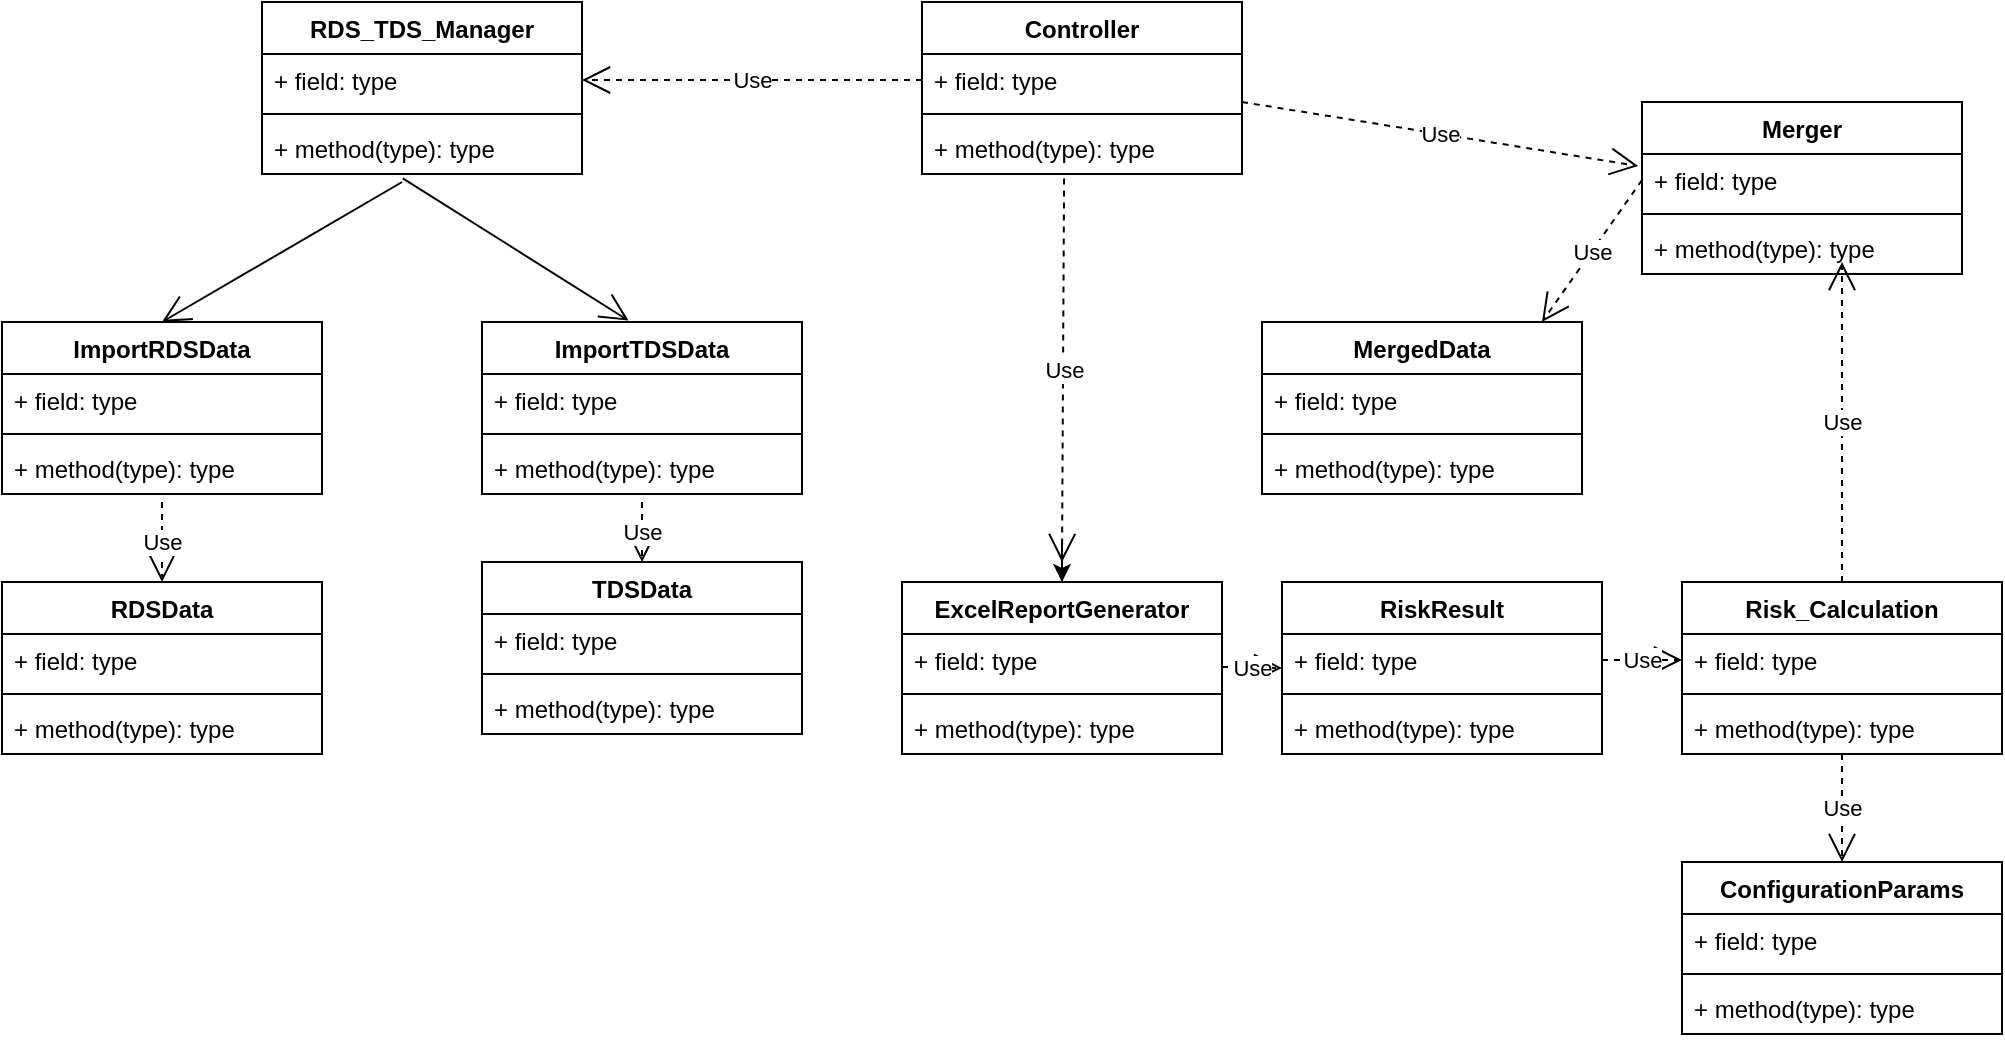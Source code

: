 <mxfile version="16.5.2" type="device"><diagram id="36BeahBDSC67148yv3j9" name="Page-1"><mxGraphModel dx="1209" dy="1771" grid="1" gridSize="10" guides="1" tooltips="1" connect="1" arrows="1" fold="1" page="1" pageScale="1" pageWidth="850" pageHeight="1100" math="0" shadow="0"><root><mxCell id="0"/><mxCell id="1" parent="0"/><mxCell id="O0RXScWEG7-Zun40EraZ-1" value="ImportRDSData" style="swimlane;fontStyle=1;align=center;verticalAlign=top;childLayout=stackLayout;horizontal=1;startSize=26;horizontalStack=0;resizeParent=1;resizeParentMax=0;resizeLast=0;collapsible=1;marginBottom=0;" vertex="1" parent="1"><mxGeometry x="60" y="50" width="160" height="86" as="geometry"/></mxCell><mxCell id="O0RXScWEG7-Zun40EraZ-2" value="+ field: type" style="text;strokeColor=none;fillColor=none;align=left;verticalAlign=top;spacingLeft=4;spacingRight=4;overflow=hidden;rotatable=0;points=[[0,0.5],[1,0.5]];portConstraint=eastwest;" vertex="1" parent="O0RXScWEG7-Zun40EraZ-1"><mxGeometry y="26" width="160" height="26" as="geometry"/></mxCell><mxCell id="O0RXScWEG7-Zun40EraZ-3" value="" style="line;strokeWidth=1;fillColor=none;align=left;verticalAlign=middle;spacingTop=-1;spacingLeft=3;spacingRight=3;rotatable=0;labelPosition=right;points=[];portConstraint=eastwest;" vertex="1" parent="O0RXScWEG7-Zun40EraZ-1"><mxGeometry y="52" width="160" height="8" as="geometry"/></mxCell><mxCell id="O0RXScWEG7-Zun40EraZ-4" value="+ method(type): type" style="text;strokeColor=none;fillColor=none;align=left;verticalAlign=top;spacingLeft=4;spacingRight=4;overflow=hidden;rotatable=0;points=[[0,0.5],[1,0.5]];portConstraint=eastwest;" vertex="1" parent="O0RXScWEG7-Zun40EraZ-1"><mxGeometry y="60" width="160" height="26" as="geometry"/></mxCell><mxCell id="O0RXScWEG7-Zun40EraZ-5" value="ImportTDSData" style="swimlane;fontStyle=1;align=center;verticalAlign=top;childLayout=stackLayout;horizontal=1;startSize=26;horizontalStack=0;resizeParent=1;resizeParentMax=0;resizeLast=0;collapsible=1;marginBottom=0;" vertex="1" parent="1"><mxGeometry x="300" y="50" width="160" height="86" as="geometry"/></mxCell><mxCell id="O0RXScWEG7-Zun40EraZ-6" value="+ field: type" style="text;strokeColor=none;fillColor=none;align=left;verticalAlign=top;spacingLeft=4;spacingRight=4;overflow=hidden;rotatable=0;points=[[0,0.5],[1,0.5]];portConstraint=eastwest;" vertex="1" parent="O0RXScWEG7-Zun40EraZ-5"><mxGeometry y="26" width="160" height="26" as="geometry"/></mxCell><mxCell id="O0RXScWEG7-Zun40EraZ-7" value="" style="line;strokeWidth=1;fillColor=none;align=left;verticalAlign=middle;spacingTop=-1;spacingLeft=3;spacingRight=3;rotatable=0;labelPosition=right;points=[];portConstraint=eastwest;" vertex="1" parent="O0RXScWEG7-Zun40EraZ-5"><mxGeometry y="52" width="160" height="8" as="geometry"/></mxCell><mxCell id="O0RXScWEG7-Zun40EraZ-8" value="+ method(type): type" style="text;strokeColor=none;fillColor=none;align=left;verticalAlign=top;spacingLeft=4;spacingRight=4;overflow=hidden;rotatable=0;points=[[0,0.5],[1,0.5]];portConstraint=eastwest;" vertex="1" parent="O0RXScWEG7-Zun40EraZ-5"><mxGeometry y="60" width="160" height="26" as="geometry"/></mxCell><mxCell id="O0RXScWEG7-Zun40EraZ-9" value="RDS_TDS_Manager" style="swimlane;fontStyle=1;align=center;verticalAlign=top;childLayout=stackLayout;horizontal=1;startSize=26;horizontalStack=0;resizeParent=1;resizeParentMax=0;resizeLast=0;collapsible=1;marginBottom=0;" vertex="1" parent="1"><mxGeometry x="190" y="-110" width="160" height="86" as="geometry"/></mxCell><mxCell id="O0RXScWEG7-Zun40EraZ-10" value="+ field: type" style="text;strokeColor=none;fillColor=none;align=left;verticalAlign=top;spacingLeft=4;spacingRight=4;overflow=hidden;rotatable=0;points=[[0,0.5],[1,0.5]];portConstraint=eastwest;" vertex="1" parent="O0RXScWEG7-Zun40EraZ-9"><mxGeometry y="26" width="160" height="26" as="geometry"/></mxCell><mxCell id="O0RXScWEG7-Zun40EraZ-11" value="" style="line;strokeWidth=1;fillColor=none;align=left;verticalAlign=middle;spacingTop=-1;spacingLeft=3;spacingRight=3;rotatable=0;labelPosition=right;points=[];portConstraint=eastwest;" vertex="1" parent="O0RXScWEG7-Zun40EraZ-9"><mxGeometry y="52" width="160" height="8" as="geometry"/></mxCell><mxCell id="O0RXScWEG7-Zun40EraZ-12" value="+ method(type): type" style="text;strokeColor=none;fillColor=none;align=left;verticalAlign=top;spacingLeft=4;spacingRight=4;overflow=hidden;rotatable=0;points=[[0,0.5],[1,0.5]];portConstraint=eastwest;" vertex="1" parent="O0RXScWEG7-Zun40EraZ-9"><mxGeometry y="60" width="160" height="26" as="geometry"/></mxCell><mxCell id="O0RXScWEG7-Zun40EraZ-13" value="Merger" style="swimlane;fontStyle=1;align=center;verticalAlign=top;childLayout=stackLayout;horizontal=1;startSize=26;horizontalStack=0;resizeParent=1;resizeParentMax=0;resizeLast=0;collapsible=1;marginBottom=0;" vertex="1" parent="1"><mxGeometry x="880" y="-60" width="160" height="86" as="geometry"/></mxCell><mxCell id="O0RXScWEG7-Zun40EraZ-14" value="+ field: type" style="text;strokeColor=none;fillColor=none;align=left;verticalAlign=top;spacingLeft=4;spacingRight=4;overflow=hidden;rotatable=0;points=[[0,0.5],[1,0.5]];portConstraint=eastwest;" vertex="1" parent="O0RXScWEG7-Zun40EraZ-13"><mxGeometry y="26" width="160" height="26" as="geometry"/></mxCell><mxCell id="O0RXScWEG7-Zun40EraZ-15" value="" style="line;strokeWidth=1;fillColor=none;align=left;verticalAlign=middle;spacingTop=-1;spacingLeft=3;spacingRight=3;rotatable=0;labelPosition=right;points=[];portConstraint=eastwest;" vertex="1" parent="O0RXScWEG7-Zun40EraZ-13"><mxGeometry y="52" width="160" height="8" as="geometry"/></mxCell><mxCell id="O0RXScWEG7-Zun40EraZ-16" value="+ method(type): type" style="text;strokeColor=none;fillColor=none;align=left;verticalAlign=top;spacingLeft=4;spacingRight=4;overflow=hidden;rotatable=0;points=[[0,0.5],[1,0.5]];portConstraint=eastwest;" vertex="1" parent="O0RXScWEG7-Zun40EraZ-13"><mxGeometry y="60" width="160" height="26" as="geometry"/></mxCell><mxCell id="O0RXScWEG7-Zun40EraZ-17" value="Risk_Calculation" style="swimlane;fontStyle=1;align=center;verticalAlign=top;childLayout=stackLayout;horizontal=1;startSize=26;horizontalStack=0;resizeParent=1;resizeParentMax=0;resizeLast=0;collapsible=1;marginBottom=0;" vertex="1" parent="1"><mxGeometry x="900" y="180" width="160" height="86" as="geometry"/></mxCell><mxCell id="O0RXScWEG7-Zun40EraZ-18" value="+ field: type" style="text;strokeColor=none;fillColor=none;align=left;verticalAlign=top;spacingLeft=4;spacingRight=4;overflow=hidden;rotatable=0;points=[[0,0.5],[1,0.5]];portConstraint=eastwest;" vertex="1" parent="O0RXScWEG7-Zun40EraZ-17"><mxGeometry y="26" width="160" height="26" as="geometry"/></mxCell><mxCell id="O0RXScWEG7-Zun40EraZ-19" value="" style="line;strokeWidth=1;fillColor=none;align=left;verticalAlign=middle;spacingTop=-1;spacingLeft=3;spacingRight=3;rotatable=0;labelPosition=right;points=[];portConstraint=eastwest;" vertex="1" parent="O0RXScWEG7-Zun40EraZ-17"><mxGeometry y="52" width="160" height="8" as="geometry"/></mxCell><mxCell id="O0RXScWEG7-Zun40EraZ-20" value="+ method(type): type" style="text;strokeColor=none;fillColor=none;align=left;verticalAlign=top;spacingLeft=4;spacingRight=4;overflow=hidden;rotatable=0;points=[[0,0.5],[1,0.5]];portConstraint=eastwest;" vertex="1" parent="O0RXScWEG7-Zun40EraZ-17"><mxGeometry y="60" width="160" height="26" as="geometry"/></mxCell><mxCell id="O0RXScWEG7-Zun40EraZ-21" value="RDSData" style="swimlane;fontStyle=1;align=center;verticalAlign=top;childLayout=stackLayout;horizontal=1;startSize=26;horizontalStack=0;resizeParent=1;resizeParentMax=0;resizeLast=0;collapsible=1;marginBottom=0;" vertex="1" parent="1"><mxGeometry x="60" y="180" width="160" height="86" as="geometry"/></mxCell><mxCell id="O0RXScWEG7-Zun40EraZ-22" value="+ field: type" style="text;strokeColor=none;fillColor=none;align=left;verticalAlign=top;spacingLeft=4;spacingRight=4;overflow=hidden;rotatable=0;points=[[0,0.5],[1,0.5]];portConstraint=eastwest;" vertex="1" parent="O0RXScWEG7-Zun40EraZ-21"><mxGeometry y="26" width="160" height="26" as="geometry"/></mxCell><mxCell id="O0RXScWEG7-Zun40EraZ-23" value="" style="line;strokeWidth=1;fillColor=none;align=left;verticalAlign=middle;spacingTop=-1;spacingLeft=3;spacingRight=3;rotatable=0;labelPosition=right;points=[];portConstraint=eastwest;" vertex="1" parent="O0RXScWEG7-Zun40EraZ-21"><mxGeometry y="52" width="160" height="8" as="geometry"/></mxCell><mxCell id="O0RXScWEG7-Zun40EraZ-24" value="+ method(type): type" style="text;strokeColor=none;fillColor=none;align=left;verticalAlign=top;spacingLeft=4;spacingRight=4;overflow=hidden;rotatable=0;points=[[0,0.5],[1,0.5]];portConstraint=eastwest;" vertex="1" parent="O0RXScWEG7-Zun40EraZ-21"><mxGeometry y="60" width="160" height="26" as="geometry"/></mxCell><mxCell id="O0RXScWEG7-Zun40EraZ-25" value="TDSData" style="swimlane;fontStyle=1;align=center;verticalAlign=top;childLayout=stackLayout;horizontal=1;startSize=26;horizontalStack=0;resizeParent=1;resizeParentMax=0;resizeLast=0;collapsible=1;marginBottom=0;" vertex="1" parent="1"><mxGeometry x="300" y="170" width="160" height="86" as="geometry"/></mxCell><mxCell id="O0RXScWEG7-Zun40EraZ-26" value="+ field: type" style="text;strokeColor=none;fillColor=none;align=left;verticalAlign=top;spacingLeft=4;spacingRight=4;overflow=hidden;rotatable=0;points=[[0,0.5],[1,0.5]];portConstraint=eastwest;" vertex="1" parent="O0RXScWEG7-Zun40EraZ-25"><mxGeometry y="26" width="160" height="26" as="geometry"/></mxCell><mxCell id="O0RXScWEG7-Zun40EraZ-27" value="" style="line;strokeWidth=1;fillColor=none;align=left;verticalAlign=middle;spacingTop=-1;spacingLeft=3;spacingRight=3;rotatable=0;labelPosition=right;points=[];portConstraint=eastwest;" vertex="1" parent="O0RXScWEG7-Zun40EraZ-25"><mxGeometry y="52" width="160" height="8" as="geometry"/></mxCell><mxCell id="O0RXScWEG7-Zun40EraZ-28" value="+ method(type): type" style="text;strokeColor=none;fillColor=none;align=left;verticalAlign=top;spacingLeft=4;spacingRight=4;overflow=hidden;rotatable=0;points=[[0,0.5],[1,0.5]];portConstraint=eastwest;" vertex="1" parent="O0RXScWEG7-Zun40EraZ-25"><mxGeometry y="60" width="160" height="26" as="geometry"/></mxCell><mxCell id="O0RXScWEG7-Zun40EraZ-29" value="MergedData" style="swimlane;fontStyle=1;align=center;verticalAlign=top;childLayout=stackLayout;horizontal=1;startSize=26;horizontalStack=0;resizeParent=1;resizeParentMax=0;resizeLast=0;collapsible=1;marginBottom=0;" vertex="1" parent="1"><mxGeometry x="690" y="50" width="160" height="86" as="geometry"/></mxCell><mxCell id="O0RXScWEG7-Zun40EraZ-30" value="+ field: type" style="text;strokeColor=none;fillColor=none;align=left;verticalAlign=top;spacingLeft=4;spacingRight=4;overflow=hidden;rotatable=0;points=[[0,0.5],[1,0.5]];portConstraint=eastwest;" vertex="1" parent="O0RXScWEG7-Zun40EraZ-29"><mxGeometry y="26" width="160" height="26" as="geometry"/></mxCell><mxCell id="O0RXScWEG7-Zun40EraZ-31" value="" style="line;strokeWidth=1;fillColor=none;align=left;verticalAlign=middle;spacingTop=-1;spacingLeft=3;spacingRight=3;rotatable=0;labelPosition=right;points=[];portConstraint=eastwest;" vertex="1" parent="O0RXScWEG7-Zun40EraZ-29"><mxGeometry y="52" width="160" height="8" as="geometry"/></mxCell><mxCell id="O0RXScWEG7-Zun40EraZ-32" value="+ method(type): type" style="text;strokeColor=none;fillColor=none;align=left;verticalAlign=top;spacingLeft=4;spacingRight=4;overflow=hidden;rotatable=0;points=[[0,0.5],[1,0.5]];portConstraint=eastwest;" vertex="1" parent="O0RXScWEG7-Zun40EraZ-29"><mxGeometry y="60" width="160" height="26" as="geometry"/></mxCell><mxCell id="O0RXScWEG7-Zun40EraZ-33" value="RiskResult" style="swimlane;fontStyle=1;align=center;verticalAlign=top;childLayout=stackLayout;horizontal=1;startSize=26;horizontalStack=0;resizeParent=1;resizeParentMax=0;resizeLast=0;collapsible=1;marginBottom=0;" vertex="1" parent="1"><mxGeometry x="700" y="180" width="160" height="86" as="geometry"/></mxCell><mxCell id="O0RXScWEG7-Zun40EraZ-34" value="+ field: type" style="text;strokeColor=none;fillColor=none;align=left;verticalAlign=top;spacingLeft=4;spacingRight=4;overflow=hidden;rotatable=0;points=[[0,0.5],[1,0.5]];portConstraint=eastwest;" vertex="1" parent="O0RXScWEG7-Zun40EraZ-33"><mxGeometry y="26" width="160" height="26" as="geometry"/></mxCell><mxCell id="O0RXScWEG7-Zun40EraZ-64" value="Use" style="endArrow=open;endSize=12;dashed=1;html=1;rounded=0;" edge="1" parent="O0RXScWEG7-Zun40EraZ-33"><mxGeometry width="160" relative="1" as="geometry"><mxPoint x="-30" y="42.5" as="sourcePoint"/><mxPoint y="43" as="targetPoint"/></mxGeometry></mxCell><mxCell id="O0RXScWEG7-Zun40EraZ-35" value="" style="line;strokeWidth=1;fillColor=none;align=left;verticalAlign=middle;spacingTop=-1;spacingLeft=3;spacingRight=3;rotatable=0;labelPosition=right;points=[];portConstraint=eastwest;" vertex="1" parent="O0RXScWEG7-Zun40EraZ-33"><mxGeometry y="52" width="160" height="8" as="geometry"/></mxCell><mxCell id="O0RXScWEG7-Zun40EraZ-36" value="+ method(type): type" style="text;strokeColor=none;fillColor=none;align=left;verticalAlign=top;spacingLeft=4;spacingRight=4;overflow=hidden;rotatable=0;points=[[0,0.5],[1,0.5]];portConstraint=eastwest;" vertex="1" parent="O0RXScWEG7-Zun40EraZ-33"><mxGeometry y="60" width="160" height="26" as="geometry"/></mxCell><mxCell id="O0RXScWEG7-Zun40EraZ-37" value="ConfigurationParams" style="swimlane;fontStyle=1;align=center;verticalAlign=top;childLayout=stackLayout;horizontal=1;startSize=26;horizontalStack=0;resizeParent=1;resizeParentMax=0;resizeLast=0;collapsible=1;marginBottom=0;" vertex="1" parent="1"><mxGeometry x="900" y="320" width="160" height="86" as="geometry"/></mxCell><mxCell id="O0RXScWEG7-Zun40EraZ-38" value="+ field: type" style="text;strokeColor=none;fillColor=none;align=left;verticalAlign=top;spacingLeft=4;spacingRight=4;overflow=hidden;rotatable=0;points=[[0,0.5],[1,0.5]];portConstraint=eastwest;" vertex="1" parent="O0RXScWEG7-Zun40EraZ-37"><mxGeometry y="26" width="160" height="26" as="geometry"/></mxCell><mxCell id="O0RXScWEG7-Zun40EraZ-39" value="" style="line;strokeWidth=1;fillColor=none;align=left;verticalAlign=middle;spacingTop=-1;spacingLeft=3;spacingRight=3;rotatable=0;labelPosition=right;points=[];portConstraint=eastwest;" vertex="1" parent="O0RXScWEG7-Zun40EraZ-37"><mxGeometry y="52" width="160" height="8" as="geometry"/></mxCell><mxCell id="O0RXScWEG7-Zun40EraZ-40" value="+ method(type): type" style="text;strokeColor=none;fillColor=none;align=left;verticalAlign=top;spacingLeft=4;spacingRight=4;overflow=hidden;rotatable=0;points=[[0,0.5],[1,0.5]];portConstraint=eastwest;" vertex="1" parent="O0RXScWEG7-Zun40EraZ-37"><mxGeometry y="60" width="160" height="26" as="geometry"/></mxCell><mxCell id="O0RXScWEG7-Zun40EraZ-41" value="Controller" style="swimlane;fontStyle=1;align=center;verticalAlign=top;childLayout=stackLayout;horizontal=1;startSize=26;horizontalStack=0;resizeParent=1;resizeParentMax=0;resizeLast=0;collapsible=1;marginBottom=0;" vertex="1" parent="1"><mxGeometry x="520" y="-110" width="160" height="86" as="geometry"/></mxCell><mxCell id="O0RXScWEG7-Zun40EraZ-42" value="+ field: type" style="text;strokeColor=none;fillColor=none;align=left;verticalAlign=top;spacingLeft=4;spacingRight=4;overflow=hidden;rotatable=0;points=[[0,0.5],[1,0.5]];portConstraint=eastwest;" vertex="1" parent="O0RXScWEG7-Zun40EraZ-41"><mxGeometry y="26" width="160" height="26" as="geometry"/></mxCell><mxCell id="O0RXScWEG7-Zun40EraZ-43" value="" style="line;strokeWidth=1;fillColor=none;align=left;verticalAlign=middle;spacingTop=-1;spacingLeft=3;spacingRight=3;rotatable=0;labelPosition=right;points=[];portConstraint=eastwest;" vertex="1" parent="O0RXScWEG7-Zun40EraZ-41"><mxGeometry y="52" width="160" height="8" as="geometry"/></mxCell><mxCell id="O0RXScWEG7-Zun40EraZ-44" value="+ method(type): type" style="text;strokeColor=none;fillColor=none;align=left;verticalAlign=top;spacingLeft=4;spacingRight=4;overflow=hidden;rotatable=0;points=[[0,0.5],[1,0.5]];portConstraint=eastwest;" vertex="1" parent="O0RXScWEG7-Zun40EraZ-41"><mxGeometry y="60" width="160" height="26" as="geometry"/></mxCell><mxCell id="O0RXScWEG7-Zun40EraZ-78" style="edgeStyle=orthogonalEdgeStyle;rounded=0;orthogonalLoop=1;jettySize=auto;html=1;" edge="1" parent="1" source="O0RXScWEG7-Zun40EraZ-46"><mxGeometry relative="1" as="geometry"><mxPoint x="590" y="180" as="targetPoint"/></mxGeometry></mxCell><mxCell id="O0RXScWEG7-Zun40EraZ-46" value="ExcelReportGenerator" style="swimlane;fontStyle=1;align=center;verticalAlign=top;childLayout=stackLayout;horizontal=1;startSize=26;horizontalStack=0;resizeParent=1;resizeParentMax=0;resizeLast=0;collapsible=1;marginBottom=0;" vertex="1" parent="1"><mxGeometry x="510" y="180" width="160" height="86" as="geometry"/></mxCell><mxCell id="O0RXScWEG7-Zun40EraZ-47" value="+ field: type" style="text;strokeColor=none;fillColor=none;align=left;verticalAlign=top;spacingLeft=4;spacingRight=4;overflow=hidden;rotatable=0;points=[[0,0.5],[1,0.5]];portConstraint=eastwest;" vertex="1" parent="O0RXScWEG7-Zun40EraZ-46"><mxGeometry y="26" width="160" height="26" as="geometry"/></mxCell><mxCell id="O0RXScWEG7-Zun40EraZ-48" value="" style="line;strokeWidth=1;fillColor=none;align=left;verticalAlign=middle;spacingTop=-1;spacingLeft=3;spacingRight=3;rotatable=0;labelPosition=right;points=[];portConstraint=eastwest;" vertex="1" parent="O0RXScWEG7-Zun40EraZ-46"><mxGeometry y="52" width="160" height="8" as="geometry"/></mxCell><mxCell id="O0RXScWEG7-Zun40EraZ-49" value="+ method(type): type" style="text;strokeColor=none;fillColor=none;align=left;verticalAlign=top;spacingLeft=4;spacingRight=4;overflow=hidden;rotatable=0;points=[[0,0.5],[1,0.5]];portConstraint=eastwest;" vertex="1" parent="O0RXScWEG7-Zun40EraZ-46"><mxGeometry y="60" width="160" height="26" as="geometry"/></mxCell><mxCell id="O0RXScWEG7-Zun40EraZ-66" value="Use" style="endArrow=open;endSize=12;dashed=1;html=1;rounded=0;entryX=0.5;entryY=0;entryDx=0;entryDy=0;" edge="1" parent="1" source="O0RXScWEG7-Zun40EraZ-20" target="O0RXScWEG7-Zun40EraZ-37"><mxGeometry width="160" relative="1" as="geometry"><mxPoint x="340" y="240" as="sourcePoint"/><mxPoint x="500" y="240" as="targetPoint"/></mxGeometry></mxCell><mxCell id="O0RXScWEG7-Zun40EraZ-68" value="Use" style="endArrow=open;endSize=12;dashed=1;html=1;rounded=0;entryX=0.5;entryY=0;entryDx=0;entryDy=0;exitX=0.5;exitY=1.154;exitDx=0;exitDy=0;exitPerimeter=0;" edge="1" parent="1" source="O0RXScWEG7-Zun40EraZ-8" target="O0RXScWEG7-Zun40EraZ-25"><mxGeometry width="160" relative="1" as="geometry"><mxPoint x="340" y="240" as="sourcePoint"/><mxPoint x="500" y="240" as="targetPoint"/></mxGeometry></mxCell><mxCell id="O0RXScWEG7-Zun40EraZ-69" value="Use" style="endArrow=open;endSize=12;dashed=1;html=1;rounded=0;" edge="1" parent="1" target="O0RXScWEG7-Zun40EraZ-21"><mxGeometry width="160" relative="1" as="geometry"><mxPoint x="140" y="140" as="sourcePoint"/><mxPoint x="500" y="240" as="targetPoint"/></mxGeometry></mxCell><mxCell id="O0RXScWEG7-Zun40EraZ-70" value="Use" style="endArrow=open;endSize=12;dashed=1;html=1;rounded=0;entryX=0;entryY=0.5;entryDx=0;entryDy=0;exitX=1;exitY=0.5;exitDx=0;exitDy=0;" edge="1" parent="1" source="O0RXScWEG7-Zun40EraZ-34" target="O0RXScWEG7-Zun40EraZ-18"><mxGeometry width="160" relative="1" as="geometry"><mxPoint x="340" y="240" as="sourcePoint"/><mxPoint x="500" y="240" as="targetPoint"/></mxGeometry></mxCell><mxCell id="O0RXScWEG7-Zun40EraZ-72" value="Use" style="endArrow=open;endSize=12;dashed=1;html=1;rounded=0;exitX=0.5;exitY=0;exitDx=0;exitDy=0;" edge="1" parent="1" source="O0RXScWEG7-Zun40EraZ-17"><mxGeometry width="160" relative="1" as="geometry"><mxPoint x="340" y="240" as="sourcePoint"/><mxPoint x="980" y="20" as="targetPoint"/></mxGeometry></mxCell><mxCell id="O0RXScWEG7-Zun40EraZ-74" value="" style="endArrow=open;endFill=1;endSize=12;html=1;rounded=0;exitX=0.44;exitY=1.085;exitDx=0;exitDy=0;exitPerimeter=0;entryX=0.458;entryY=-0.008;entryDx=0;entryDy=0;entryPerimeter=0;" edge="1" parent="1" source="O0RXScWEG7-Zun40EraZ-12" target="O0RXScWEG7-Zun40EraZ-5"><mxGeometry width="160" relative="1" as="geometry"><mxPoint x="430" y="240" as="sourcePoint"/><mxPoint x="590" y="240" as="targetPoint"/></mxGeometry></mxCell><mxCell id="O0RXScWEG7-Zun40EraZ-76" value="" style="endArrow=open;endFill=1;endSize=12;html=1;rounded=0;entryX=0.5;entryY=0;entryDx=0;entryDy=0;exitX=0.438;exitY=1.154;exitDx=0;exitDy=0;exitPerimeter=0;" edge="1" parent="1" source="O0RXScWEG7-Zun40EraZ-12" target="O0RXScWEG7-Zun40EraZ-1"><mxGeometry width="160" relative="1" as="geometry"><mxPoint x="430" y="240" as="sourcePoint"/><mxPoint x="590" y="240" as="targetPoint"/></mxGeometry></mxCell><mxCell id="O0RXScWEG7-Zun40EraZ-80" value="Use" style="endArrow=open;endSize=12;dashed=1;html=1;rounded=0;exitX=1;exitY=0.923;exitDx=0;exitDy=0;exitPerimeter=0;entryX=-0.012;entryY=0.231;entryDx=0;entryDy=0;entryPerimeter=0;" edge="1" parent="1" source="O0RXScWEG7-Zun40EraZ-42" target="O0RXScWEG7-Zun40EraZ-14"><mxGeometry width="160" relative="1" as="geometry"><mxPoint x="430" y="140" as="sourcePoint"/><mxPoint x="590" y="140" as="targetPoint"/></mxGeometry></mxCell><mxCell id="O0RXScWEG7-Zun40EraZ-81" value="Use" style="endArrow=open;endSize=12;dashed=1;html=1;rounded=0;exitX=0.444;exitY=1.085;exitDx=0;exitDy=0;exitPerimeter=0;" edge="1" parent="1" source="O0RXScWEG7-Zun40EraZ-44"><mxGeometry width="160" relative="1" as="geometry"><mxPoint x="430" y="140" as="sourcePoint"/><mxPoint x="590" y="170" as="targetPoint"/></mxGeometry></mxCell><mxCell id="O0RXScWEG7-Zun40EraZ-82" value="Use" style="endArrow=open;endSize=12;dashed=1;html=1;rounded=0;exitX=0;exitY=0.5;exitDx=0;exitDy=0;entryX=1;entryY=0.5;entryDx=0;entryDy=0;" edge="1" parent="1" source="O0RXScWEG7-Zun40EraZ-42" target="O0RXScWEG7-Zun40EraZ-10"><mxGeometry width="160" relative="1" as="geometry"><mxPoint x="430" y="140" as="sourcePoint"/><mxPoint x="590" y="140" as="targetPoint"/></mxGeometry></mxCell><mxCell id="O0RXScWEG7-Zun40EraZ-83" value="Use" style="endArrow=open;endSize=12;dashed=1;html=1;rounded=0;exitX=0;exitY=0.5;exitDx=0;exitDy=0;entryX=0.875;entryY=0;entryDx=0;entryDy=0;entryPerimeter=0;" edge="1" parent="1" source="O0RXScWEG7-Zun40EraZ-14" target="O0RXScWEG7-Zun40EraZ-29"><mxGeometry width="160" relative="1" as="geometry"><mxPoint x="870" y="-10" as="sourcePoint"/><mxPoint x="590" y="140" as="targetPoint"/></mxGeometry></mxCell></root></mxGraphModel></diagram></mxfile>